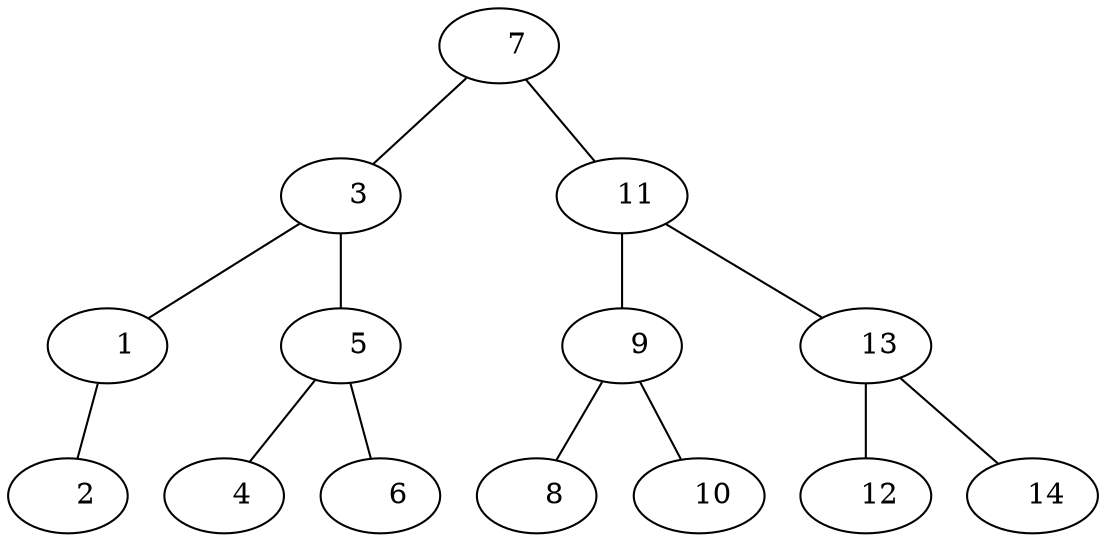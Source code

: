 graph AVL_Branches {
     1 [label="    7"];
     1 --     9;
     1 --     7;
     9 [label="    3"];
     9 --     3;
     9 --     4;
     3 [label="    1"];
     3 --    12;
    12 [label="    2"];
     4 [label="    5"];
     4 --    14;
     4 --    10;
    14 [label="    4"];
    10 [label="    6"];
     7 [label="   11"];
     7 --     6;
     7 --    13;
     6 [label="    9"];
     6 --     8;
     6 --    11;
     8 [label="    8"];
    11 [label="   10"];
    13 [label="   13"];
    13 --     5;
    13 --     2;
     5 [label="   12"];
     2 [label="   14"];
}
